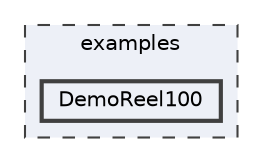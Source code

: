 digraph "/home/runner/work/FastLED/FastLED/examples/DemoReel100"
{
 // INTERACTIVE_SVG=YES
 // LATEX_PDF_SIZE
  bgcolor="transparent";
  edge [fontname=Helvetica,fontsize=10,labelfontname=Helvetica,labelfontsize=10];
  node [fontname=Helvetica,fontsize=10,shape=box,height=0.2,width=0.4];
  compound=true
  subgraph clusterdir_d28a4824dc47e487b107a5db32ef43c4 {
    graph [ bgcolor="#edf0f7", pencolor="grey25", label="examples", fontname=Helvetica,fontsize=10 style="filled,dashed", URL="dir_d28a4824dc47e487b107a5db32ef43c4.html",tooltip=""]
  dir_16996705dca5e5845caca64f4257e696 [label="DemoReel100", fillcolor="#edf0f7", color="grey25", style="filled,bold", URL="dir_16996705dca5e5845caca64f4257e696.html",tooltip=""];
  }
}
